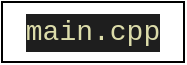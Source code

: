 <mxfile version="16.6.2" type="github">
  <diagram id="F_U6pM1qq8SpCUaOEMC0" name="Page-1">
    <mxGraphModel dx="1008" dy="528" grid="1" gridSize="10" guides="1" tooltips="1" connect="1" arrows="1" fold="1" page="1" pageScale="1" pageWidth="827" pageHeight="1169" math="0" shadow="0">
      <root>
        <mxCell id="0" />
        <mxCell id="1" parent="0" />
        <mxCell id="Xr-j1jECc_3NypNcu_-I-1" value="&lt;div style=&quot;color: rgb(212 , 212 , 212) ; background-color: rgb(30 , 30 , 30) ; font-family: &amp;#34;consolas&amp;#34; , &amp;#34;courier new&amp;#34; , monospace ; font-size: 14px ; line-height: 19px&quot;&gt;&lt;span style=&quot;color: #dcdcaa&quot;&gt;main.cpp&lt;/span&gt;&lt;/div&gt;" style="rounded=0;whiteSpace=wrap;html=1;" vertex="1" parent="1">
          <mxGeometry x="369" y="20" width="91" height="30" as="geometry" />
        </mxCell>
      </root>
    </mxGraphModel>
  </diagram>
</mxfile>
